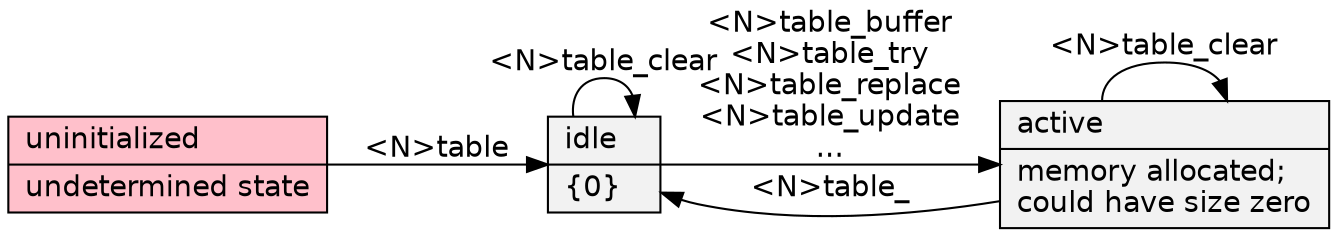 digraph {
	graph [rankdir = LR, truecolor=true, bgcolor=transparent, fontname = "Bitstream Vera Sans"];
	node [shape=record, style=filled, fillcolor="Grey95", fontname="Bitstream Vera Sans"];
	edge [fontname="Bitstream Vera Sans"];
	null [label = "uninitialized\l|undetermined state\l", fillcolor="Pink"];
	static [label = "idle\l|\{0\}\l"];
	dynamic [label = "active\l|memory allocated;\lcould have size zero\l"];
	null -> static [label = "<N>table"];
	static -> dynamic [ label = "<N>table_buffer\n<N>table_try\n<N>table_replace\n<N>table_update\n..." ];
	dynamic -> static [label = "<N>table_"];
	dynamic -> dynamic [label = "<N>table_clear"];
	static -> static [ label = "<N>table_clear"];
}
